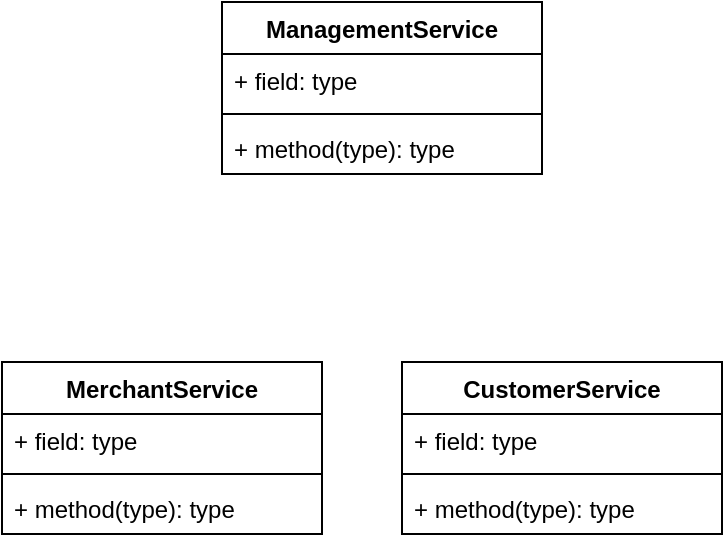 <mxfile version="14.2.3" type="github">
  <diagram name="Page-1" id="c4acf3e9-155e-7222-9cf6-157b1a14988f">
    <mxGraphModel dx="2052" dy="2004" grid="1" gridSize="10" guides="1" tooltips="1" connect="1" arrows="1" fold="1" page="1" pageScale="1" pageWidth="850" pageHeight="1100" background="#ffffff" math="0" shadow="0">
      <root>
        <mxCell id="0" />
        <mxCell id="1" parent="0" />
        <mxCell id="ejbVfZ4oiPg0RwV9Nesz-1" value="MerchantService" style="swimlane;fontStyle=1;align=center;verticalAlign=top;childLayout=stackLayout;horizontal=1;startSize=26;horizontalStack=0;resizeParent=1;resizeParentMax=0;resizeLast=0;collapsible=1;marginBottom=0;" vertex="1" parent="1">
          <mxGeometry x="250" y="140" width="160" height="86" as="geometry">
            <mxRectangle x="250" y="140" width="130" height="26" as="alternateBounds" />
          </mxGeometry>
        </mxCell>
        <mxCell id="ejbVfZ4oiPg0RwV9Nesz-2" value="+ field: type" style="text;strokeColor=none;fillColor=none;align=left;verticalAlign=top;spacingLeft=4;spacingRight=4;overflow=hidden;rotatable=0;points=[[0,0.5],[1,0.5]];portConstraint=eastwest;" vertex="1" parent="ejbVfZ4oiPg0RwV9Nesz-1">
          <mxGeometry y="26" width="160" height="26" as="geometry" />
        </mxCell>
        <mxCell id="ejbVfZ4oiPg0RwV9Nesz-3" value="" style="line;strokeWidth=1;fillColor=none;align=left;verticalAlign=middle;spacingTop=-1;spacingLeft=3;spacingRight=3;rotatable=0;labelPosition=right;points=[];portConstraint=eastwest;" vertex="1" parent="ejbVfZ4oiPg0RwV9Nesz-1">
          <mxGeometry y="52" width="160" height="8" as="geometry" />
        </mxCell>
        <mxCell id="ejbVfZ4oiPg0RwV9Nesz-4" value="+ method(type): type" style="text;strokeColor=none;fillColor=none;align=left;verticalAlign=top;spacingLeft=4;spacingRight=4;overflow=hidden;rotatable=0;points=[[0,0.5],[1,0.5]];portConstraint=eastwest;" vertex="1" parent="ejbVfZ4oiPg0RwV9Nesz-1">
          <mxGeometry y="60" width="160" height="26" as="geometry" />
        </mxCell>
        <mxCell id="ejbVfZ4oiPg0RwV9Nesz-5" value="CustomerService" style="swimlane;fontStyle=1;align=center;verticalAlign=top;childLayout=stackLayout;horizontal=1;startSize=26;horizontalStack=0;resizeParent=1;resizeParentMax=0;resizeLast=0;collapsible=1;marginBottom=0;" vertex="1" parent="1">
          <mxGeometry x="450" y="140" width="160" height="86" as="geometry">
            <mxRectangle x="250" y="140" width="130" height="26" as="alternateBounds" />
          </mxGeometry>
        </mxCell>
        <mxCell id="ejbVfZ4oiPg0RwV9Nesz-6" value="+ field: type" style="text;strokeColor=none;fillColor=none;align=left;verticalAlign=top;spacingLeft=4;spacingRight=4;overflow=hidden;rotatable=0;points=[[0,0.5],[1,0.5]];portConstraint=eastwest;" vertex="1" parent="ejbVfZ4oiPg0RwV9Nesz-5">
          <mxGeometry y="26" width="160" height="26" as="geometry" />
        </mxCell>
        <mxCell id="ejbVfZ4oiPg0RwV9Nesz-7" value="" style="line;strokeWidth=1;fillColor=none;align=left;verticalAlign=middle;spacingTop=-1;spacingLeft=3;spacingRight=3;rotatable=0;labelPosition=right;points=[];portConstraint=eastwest;" vertex="1" parent="ejbVfZ4oiPg0RwV9Nesz-5">
          <mxGeometry y="52" width="160" height="8" as="geometry" />
        </mxCell>
        <mxCell id="ejbVfZ4oiPg0RwV9Nesz-8" value="+ method(type): type" style="text;strokeColor=none;fillColor=none;align=left;verticalAlign=top;spacingLeft=4;spacingRight=4;overflow=hidden;rotatable=0;points=[[0,0.5],[1,0.5]];portConstraint=eastwest;" vertex="1" parent="ejbVfZ4oiPg0RwV9Nesz-5">
          <mxGeometry y="60" width="160" height="26" as="geometry" />
        </mxCell>
        <mxCell id="ejbVfZ4oiPg0RwV9Nesz-9" value="ManagementService" style="swimlane;fontStyle=1;align=center;verticalAlign=top;childLayout=stackLayout;horizontal=1;startSize=26;horizontalStack=0;resizeParent=1;resizeParentMax=0;resizeLast=0;collapsible=1;marginBottom=0;" vertex="1" parent="1">
          <mxGeometry x="360" y="-40" width="160" height="86" as="geometry">
            <mxRectangle x="250" y="140" width="130" height="26" as="alternateBounds" />
          </mxGeometry>
        </mxCell>
        <mxCell id="ejbVfZ4oiPg0RwV9Nesz-10" value="+ field: type" style="text;strokeColor=none;fillColor=none;align=left;verticalAlign=top;spacingLeft=4;spacingRight=4;overflow=hidden;rotatable=0;points=[[0,0.5],[1,0.5]];portConstraint=eastwest;" vertex="1" parent="ejbVfZ4oiPg0RwV9Nesz-9">
          <mxGeometry y="26" width="160" height="26" as="geometry" />
        </mxCell>
        <mxCell id="ejbVfZ4oiPg0RwV9Nesz-11" value="" style="line;strokeWidth=1;fillColor=none;align=left;verticalAlign=middle;spacingTop=-1;spacingLeft=3;spacingRight=3;rotatable=0;labelPosition=right;points=[];portConstraint=eastwest;" vertex="1" parent="ejbVfZ4oiPg0RwV9Nesz-9">
          <mxGeometry y="52" width="160" height="8" as="geometry" />
        </mxCell>
        <mxCell id="ejbVfZ4oiPg0RwV9Nesz-12" value="+ method(type): type" style="text;strokeColor=none;fillColor=none;align=left;verticalAlign=top;spacingLeft=4;spacingRight=4;overflow=hidden;rotatable=0;points=[[0,0.5],[1,0.5]];portConstraint=eastwest;" vertex="1" parent="ejbVfZ4oiPg0RwV9Nesz-9">
          <mxGeometry y="60" width="160" height="26" as="geometry" />
        </mxCell>
      </root>
    </mxGraphModel>
  </diagram>
</mxfile>
